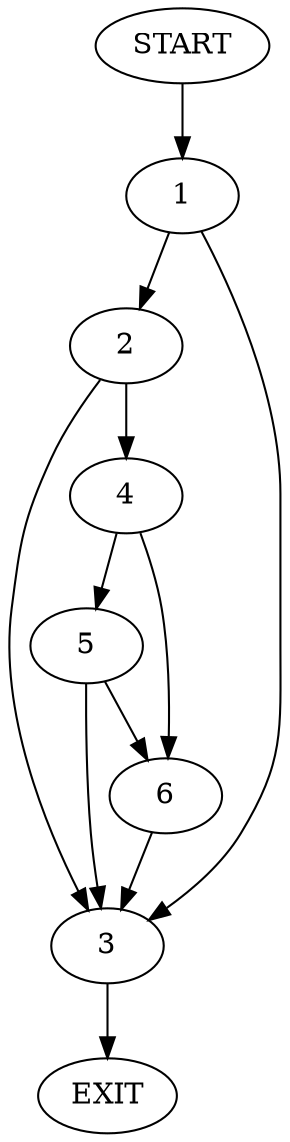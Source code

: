 digraph {
0 [label="START"]
7 [label="EXIT"]
0 -> 1
1 -> 2
1 -> 3
3 -> 7
2 -> 3
2 -> 4
4 -> 5
4 -> 6
5 -> 6
5 -> 3
6 -> 3
}
